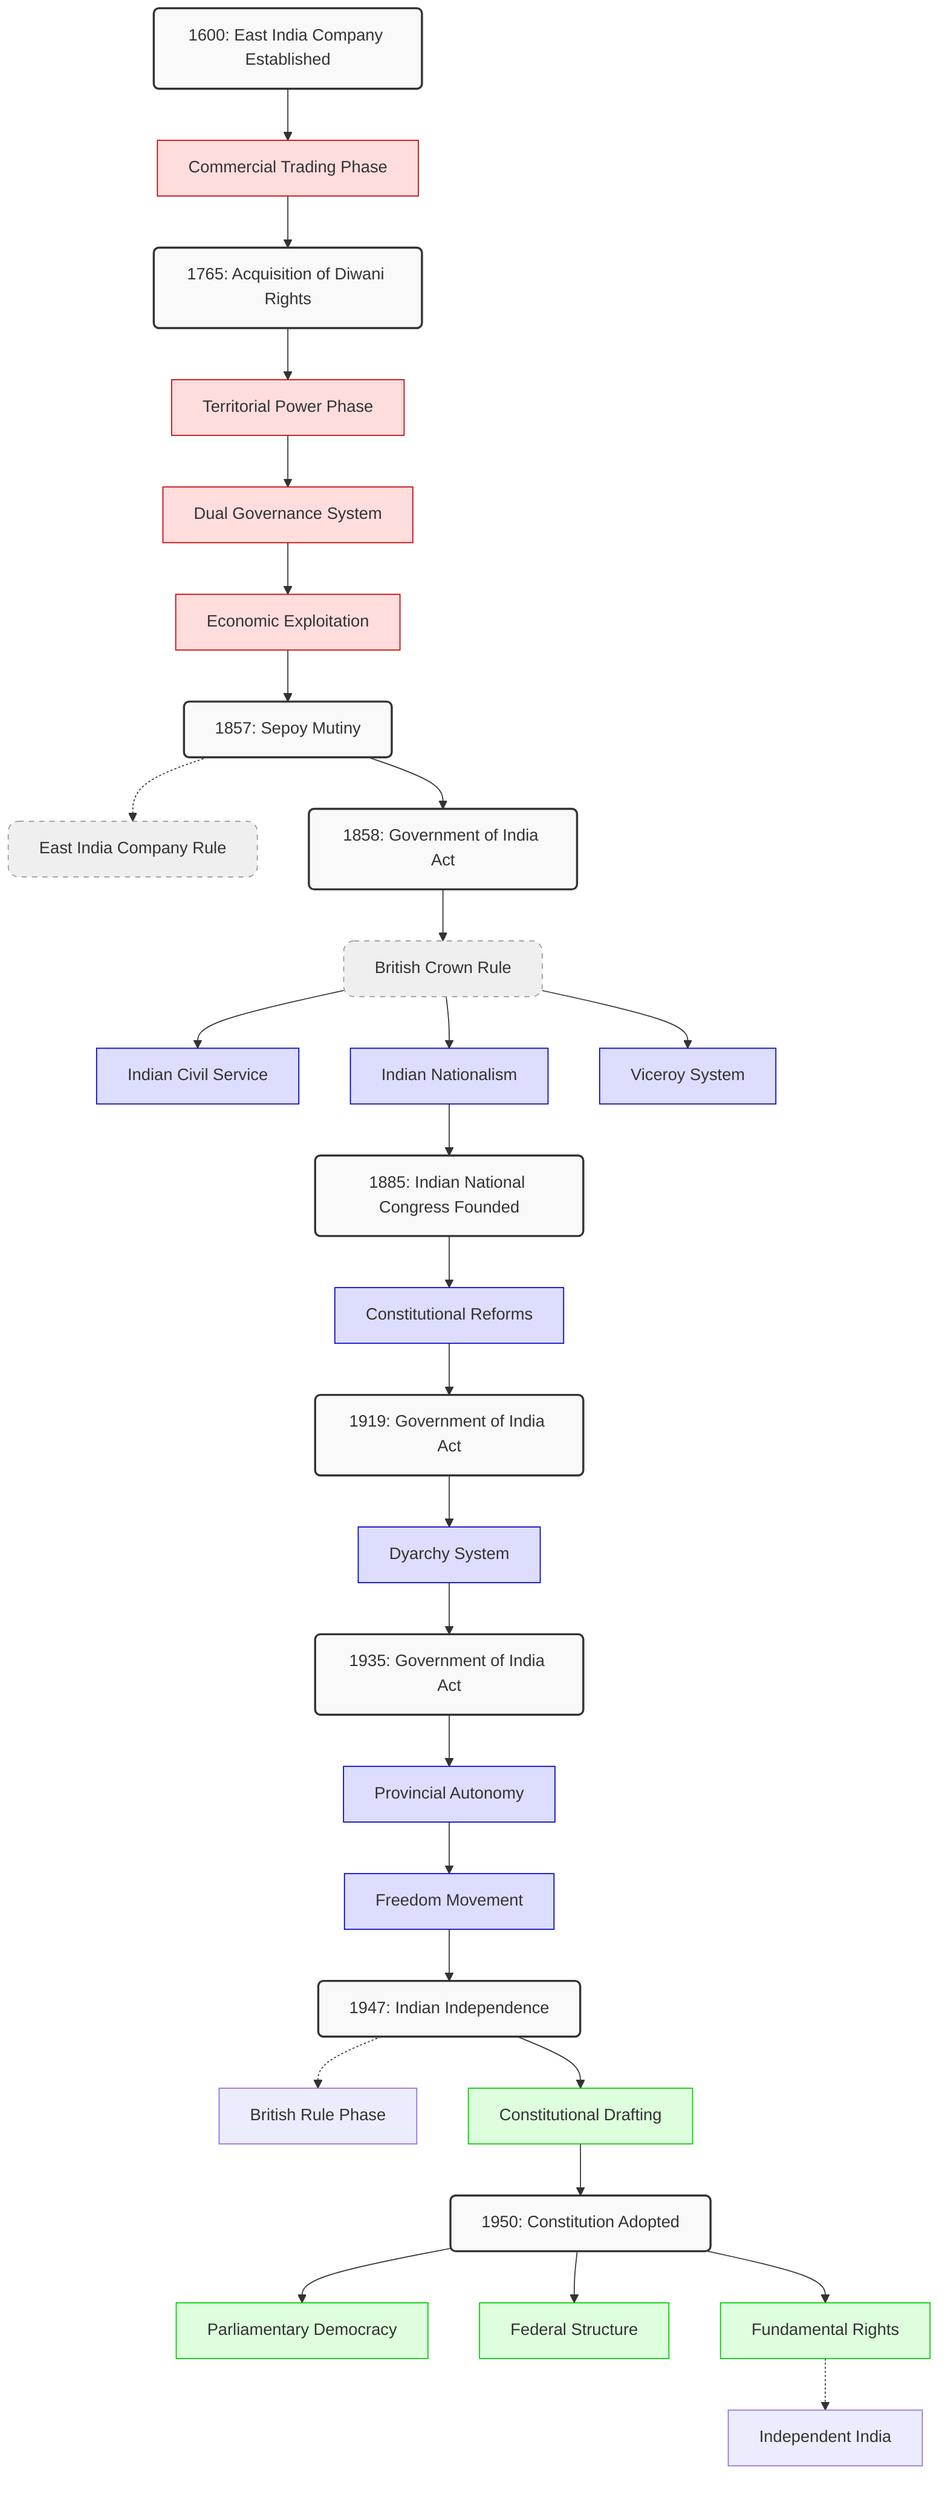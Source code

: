 graph TD

    %% Class Definitions
    classDef timeNode fill:#f9f9f9,stroke:#333,stroke-width:2px,rx:5px,ry:5px
    classDef eicNode fill:#ffdddd,stroke:#cc0000
    classDef crownNode fill:#ddddff,stroke:#0000cc
    classDef indiaNode fill:#ddffdd,stroke:#00cc00
    classDef phaseNode fill:#efefef,stroke:#999999,stroke-width:1px,stroke-dasharray:5 5,rx:10px,ry:10px

    %% Node Definitions
    autonomy[Provincial Autonomy]:::crownNode
    britishRule[British Rule Phase]
    commercial[Commercial Trading Phase]:::eicNode
    crown[British Crown Rule]:::phaseNode
    democracy[Parliamentary Democracy]:::indiaNode
    drafting[Constitutional Drafting]:::indiaNode
    dual[Dual Governance System]:::eicNode
    dyarchy[Dyarchy System]:::crownNode
    eic[East India Company Rule]:::phaseNode
    exploitation[Economic Exploitation]:::eicNode
    federal[Federal Structure]:::indiaNode
    freedom[Freedom Movement]:::crownNode
    ics[Indian Civil Service]:::crownNode
    independent[Independent India]
    n1600[1600: East India Company Established]:::timeNode
    n1765[1765: Acquisition of Diwani Rights]:::timeNode
    n1857[1857: Sepoy Mutiny]:::timeNode
    n1858[1858: Government of India Act]:::timeNode
    n1885[1885: Indian National Congress Founded]:::timeNode
    n1919[1919: Government of India Act]:::timeNode
    n1935[1935: Government of India Act]:::timeNode
    n1947[1947: Indian Independence]:::timeNode
    n1950[1950: Constitution Adopted]:::timeNode
    nationalism[Indian Nationalism]:::crownNode
    reforms[Constitutional Reforms]:::crownNode
    rights[Fundamental Rights]:::indiaNode
    territorial[Territorial Power Phase]:::eicNode
    viceroy[Viceroy System]:::crownNode

    %% Connections
    autonomy --> freedom
    commercial --> n1765
    crown --> ics
    crown --> nationalism
    crown --> viceroy
    drafting --> n1950
    dual --> exploitation
    dyarchy --> n1935
    exploitation --> n1857
    freedom --> n1947
    n1600 --> commercial
    n1765 --> territorial
    n1857 -.-> eic
    n1857 --> n1858
    n1858 --> crown
    n1885 --> reforms
    n1919 --> dyarchy
    n1935 --> autonomy
    n1947 -.-> britishRule
    n1947 --> drafting
    n1950 --> democracy
    n1950 --> federal
    n1950 --> rights
    nationalism --> n1885
    reforms --> n1919
    rights -.-> independent
    territorial --> dual